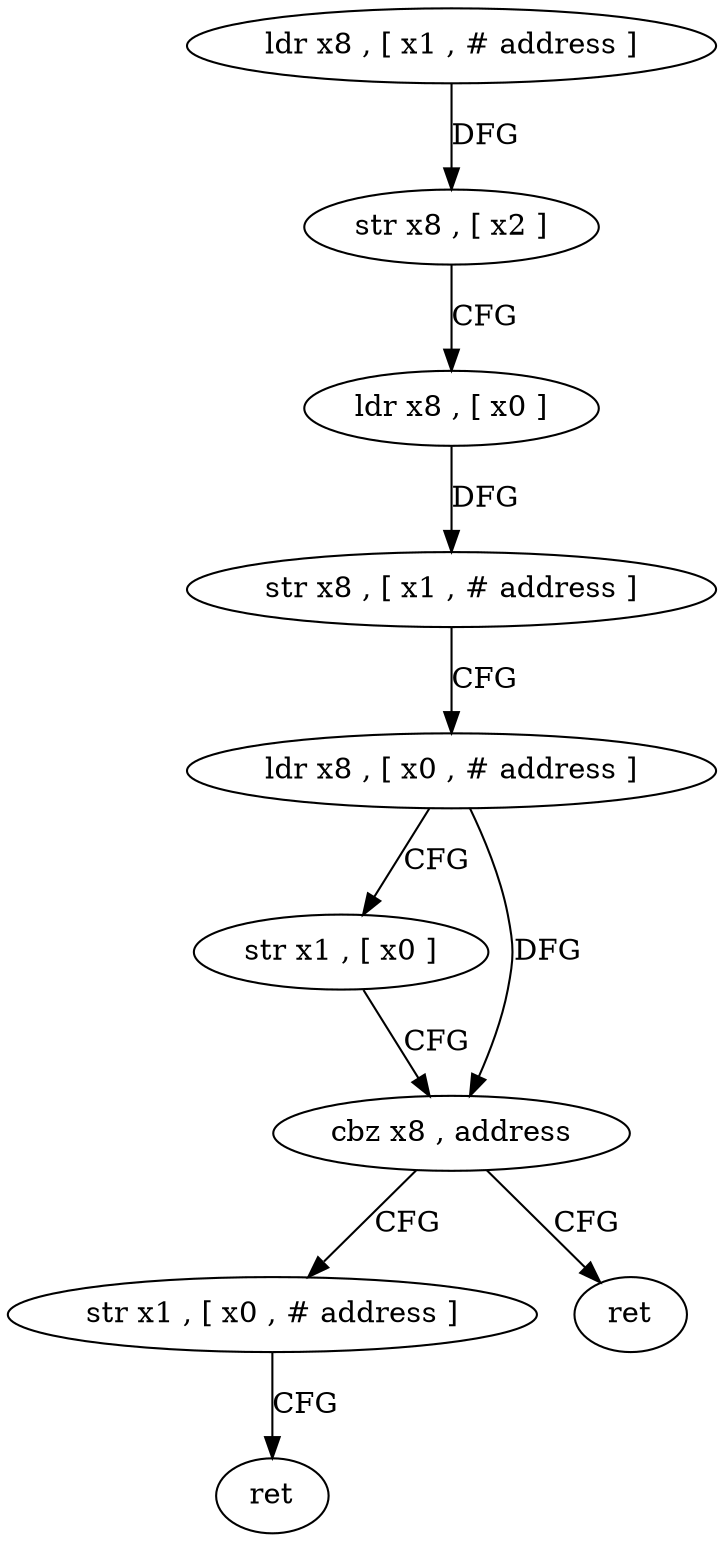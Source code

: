 digraph "func" {
"4227212" [label = "ldr x8 , [ x1 , # address ]" ]
"4227216" [label = "str x8 , [ x2 ]" ]
"4227220" [label = "ldr x8 , [ x0 ]" ]
"4227224" [label = "str x8 , [ x1 , # address ]" ]
"4227228" [label = "ldr x8 , [ x0 , # address ]" ]
"4227232" [label = "str x1 , [ x0 ]" ]
"4227236" [label = "cbz x8 , address" ]
"4227244" [label = "str x1 , [ x0 , # address ]" ]
"4227240" [label = "ret" ]
"4227248" [label = "ret" ]
"4227212" -> "4227216" [ label = "DFG" ]
"4227216" -> "4227220" [ label = "CFG" ]
"4227220" -> "4227224" [ label = "DFG" ]
"4227224" -> "4227228" [ label = "CFG" ]
"4227228" -> "4227232" [ label = "CFG" ]
"4227228" -> "4227236" [ label = "DFG" ]
"4227232" -> "4227236" [ label = "CFG" ]
"4227236" -> "4227244" [ label = "CFG" ]
"4227236" -> "4227240" [ label = "CFG" ]
"4227244" -> "4227248" [ label = "CFG" ]
}
